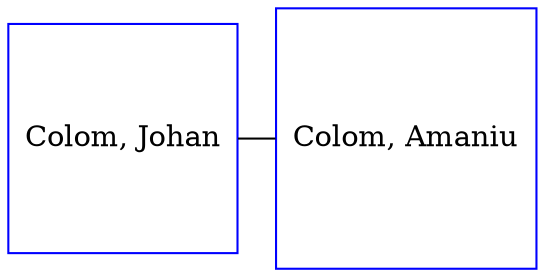 digraph D {
    edge [dir=none];    node [shape=box];    "016626"   [label="Colom, Johan", shape=box, regular=1, color="blue"] ;
"024386"   [label="Colom, Amaniu", shape=box, regular=1, color="blue"] ;
{rank=same; 016626->024386};
}